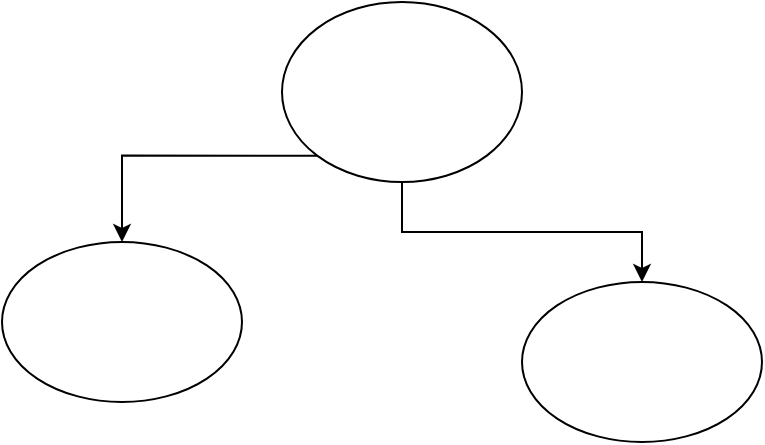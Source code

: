 <mxfile version="13.1.1" type="github"><diagram id="KbfDV8KEXfIMWLQisByi" name="第 1 页"><mxGraphModel dx="900" dy="574" grid="1" gridSize="10" guides="1" tooltips="1" connect="1" arrows="1" fold="1" page="1" pageScale="1" pageWidth="827" pageHeight="1169" math="0" shadow="0"><root><mxCell id="0"/><mxCell id="1" parent="0"/><mxCell id="052iec9la0k6ckpO1-mY-1" value="" style="ellipse;whiteSpace=wrap;html=1;" vertex="1" parent="1"><mxGeometry x="280" y="140" width="120" height="80" as="geometry"/></mxCell><mxCell id="052iec9la0k6ckpO1-mY-6" style="edgeStyle=orthogonalEdgeStyle;rounded=0;orthogonalLoop=1;jettySize=auto;html=1;exitX=0;exitY=1;exitDx=0;exitDy=0;" edge="1" parent="1" source="052iec9la0k6ckpO1-mY-2" target="052iec9la0k6ckpO1-mY-4"><mxGeometry relative="1" as="geometry"><mxPoint x="170" y="110" as="targetPoint"/></mxGeometry></mxCell><mxCell id="052iec9la0k6ckpO1-mY-7" value="" style="edgeStyle=orthogonalEdgeStyle;rounded=0;orthogonalLoop=1;jettySize=auto;html=1;" edge="1" parent="1" source="052iec9la0k6ckpO1-mY-2" target="052iec9la0k6ckpO1-mY-1"><mxGeometry relative="1" as="geometry"/></mxCell><mxCell id="052iec9la0k6ckpO1-mY-2" value="" style="ellipse;whiteSpace=wrap;html=1;" vertex="1" parent="1"><mxGeometry x="160" width="120" height="90" as="geometry"/></mxCell><mxCell id="052iec9la0k6ckpO1-mY-4" value="" style="ellipse;whiteSpace=wrap;html=1;" vertex="1" parent="1"><mxGeometry x="20" y="120" width="120" height="80" as="geometry"/></mxCell></root></mxGraphModel></diagram></mxfile>